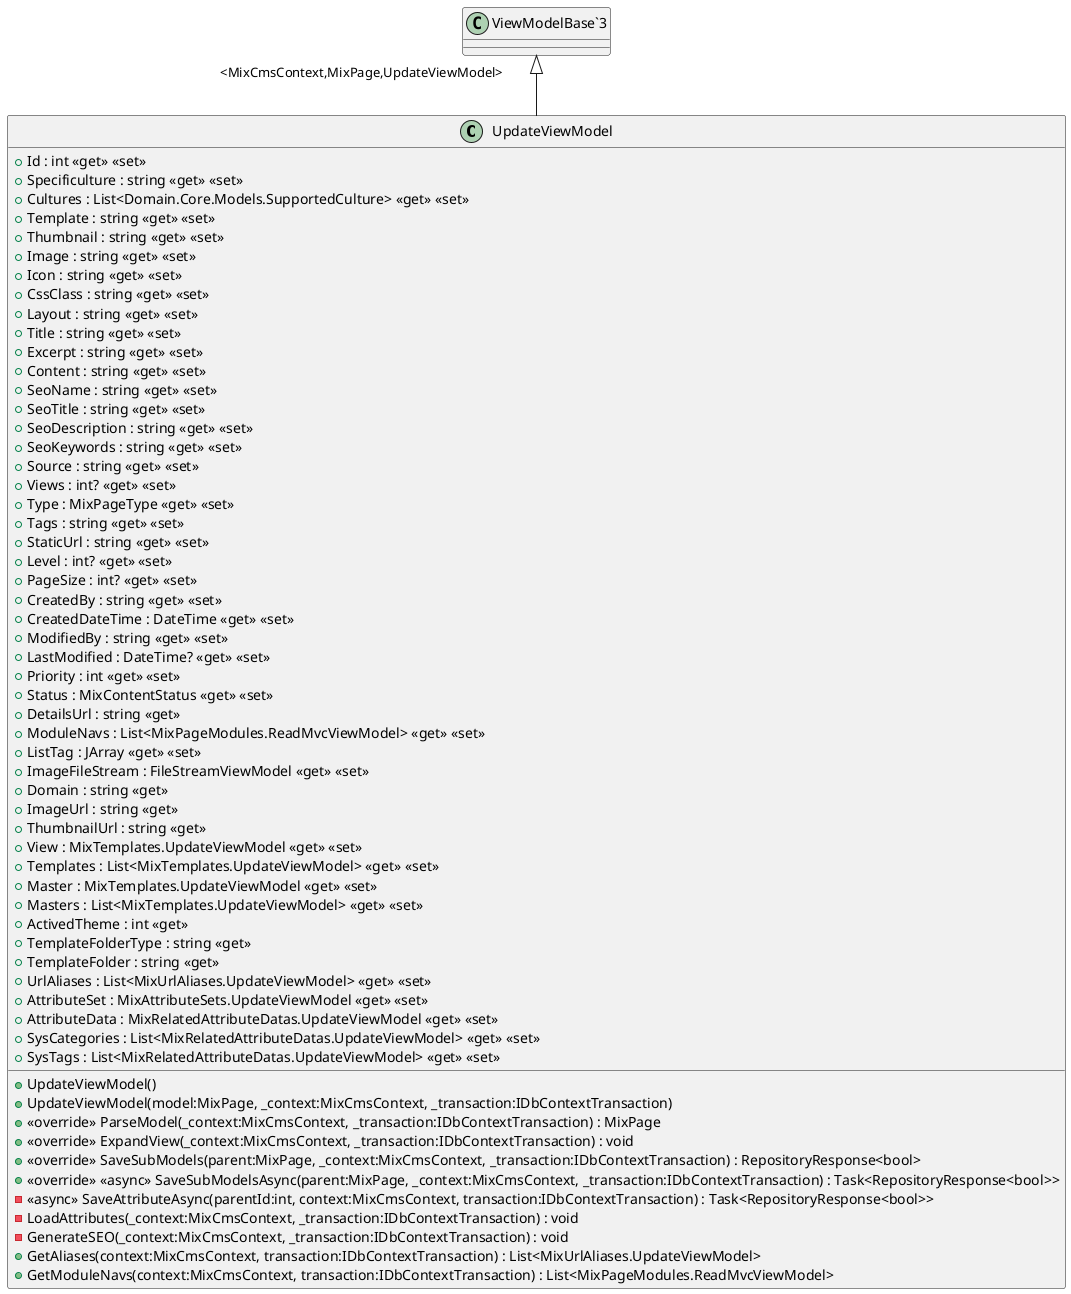 @startuml
class UpdateViewModel {
    + Id : int <<get>> <<set>>
    + Specificulture : string <<get>> <<set>>
    + Cultures : List<Domain.Core.Models.SupportedCulture> <<get>> <<set>>
    + Template : string <<get>> <<set>>
    + Thumbnail : string <<get>> <<set>>
    + Image : string <<get>> <<set>>
    + Icon : string <<get>> <<set>>
    + CssClass : string <<get>> <<set>>
    + Layout : string <<get>> <<set>>
    + Title : string <<get>> <<set>>
    + Excerpt : string <<get>> <<set>>
    + Content : string <<get>> <<set>>
    + SeoName : string <<get>> <<set>>
    + SeoTitle : string <<get>> <<set>>
    + SeoDescription : string <<get>> <<set>>
    + SeoKeywords : string <<get>> <<set>>
    + Source : string <<get>> <<set>>
    + Views : int? <<get>> <<set>>
    + Type : MixPageType <<get>> <<set>>
    + Tags : string <<get>> <<set>>
    + StaticUrl : string <<get>> <<set>>
    + Level : int? <<get>> <<set>>
    + PageSize : int? <<get>> <<set>>
    + CreatedBy : string <<get>> <<set>>
    + CreatedDateTime : DateTime <<get>> <<set>>
    + ModifiedBy : string <<get>> <<set>>
    + LastModified : DateTime? <<get>> <<set>>
    + Priority : int <<get>> <<set>>
    + Status : MixContentStatus <<get>> <<set>>
    + DetailsUrl : string <<get>>
    + ModuleNavs : List<MixPageModules.ReadMvcViewModel> <<get>> <<set>>
    + ListTag : JArray <<get>> <<set>>
    + ImageFileStream : FileStreamViewModel <<get>> <<set>>
    + Domain : string <<get>>
    + ImageUrl : string <<get>>
    + ThumbnailUrl : string <<get>>
    + View : MixTemplates.UpdateViewModel <<get>> <<set>>
    + Templates : List<MixTemplates.UpdateViewModel> <<get>> <<set>>
    + Master : MixTemplates.UpdateViewModel <<get>> <<set>>
    + Masters : List<MixTemplates.UpdateViewModel> <<get>> <<set>>
    + ActivedTheme : int <<get>>
    + TemplateFolderType : string <<get>>
    + TemplateFolder : string <<get>>
    + UrlAliases : List<MixUrlAliases.UpdateViewModel> <<get>> <<set>>
    + AttributeSet : MixAttributeSets.UpdateViewModel <<get>> <<set>>
    + AttributeData : MixRelatedAttributeDatas.UpdateViewModel <<get>> <<set>>
    + SysCategories : List<MixRelatedAttributeDatas.UpdateViewModel> <<get>> <<set>>
    + SysTags : List<MixRelatedAttributeDatas.UpdateViewModel> <<get>> <<set>>
    + UpdateViewModel()
    + UpdateViewModel(model:MixPage, _context:MixCmsContext, _transaction:IDbContextTransaction)
    + <<override>> ParseModel(_context:MixCmsContext, _transaction:IDbContextTransaction) : MixPage
    + <<override>> ExpandView(_context:MixCmsContext, _transaction:IDbContextTransaction) : void
    + <<override>> SaveSubModels(parent:MixPage, _context:MixCmsContext, _transaction:IDbContextTransaction) : RepositoryResponse<bool>
    + <<override>> <<async>> SaveSubModelsAsync(parent:MixPage, _context:MixCmsContext, _transaction:IDbContextTransaction) : Task<RepositoryResponse<bool>>
    - <<async>> SaveAttributeAsync(parentId:int, context:MixCmsContext, transaction:IDbContextTransaction) : Task<RepositoryResponse<bool>>
    - LoadAttributes(_context:MixCmsContext, _transaction:IDbContextTransaction) : void
    - GenerateSEO(_context:MixCmsContext, _transaction:IDbContextTransaction) : void
    + GetAliases(context:MixCmsContext, transaction:IDbContextTransaction) : List<MixUrlAliases.UpdateViewModel>
    + GetModuleNavs(context:MixCmsContext, transaction:IDbContextTransaction) : List<MixPageModules.ReadMvcViewModel>
}
"ViewModelBase`3" "<MixCmsContext,MixPage,UpdateViewModel>" <|-- UpdateViewModel
@enduml
